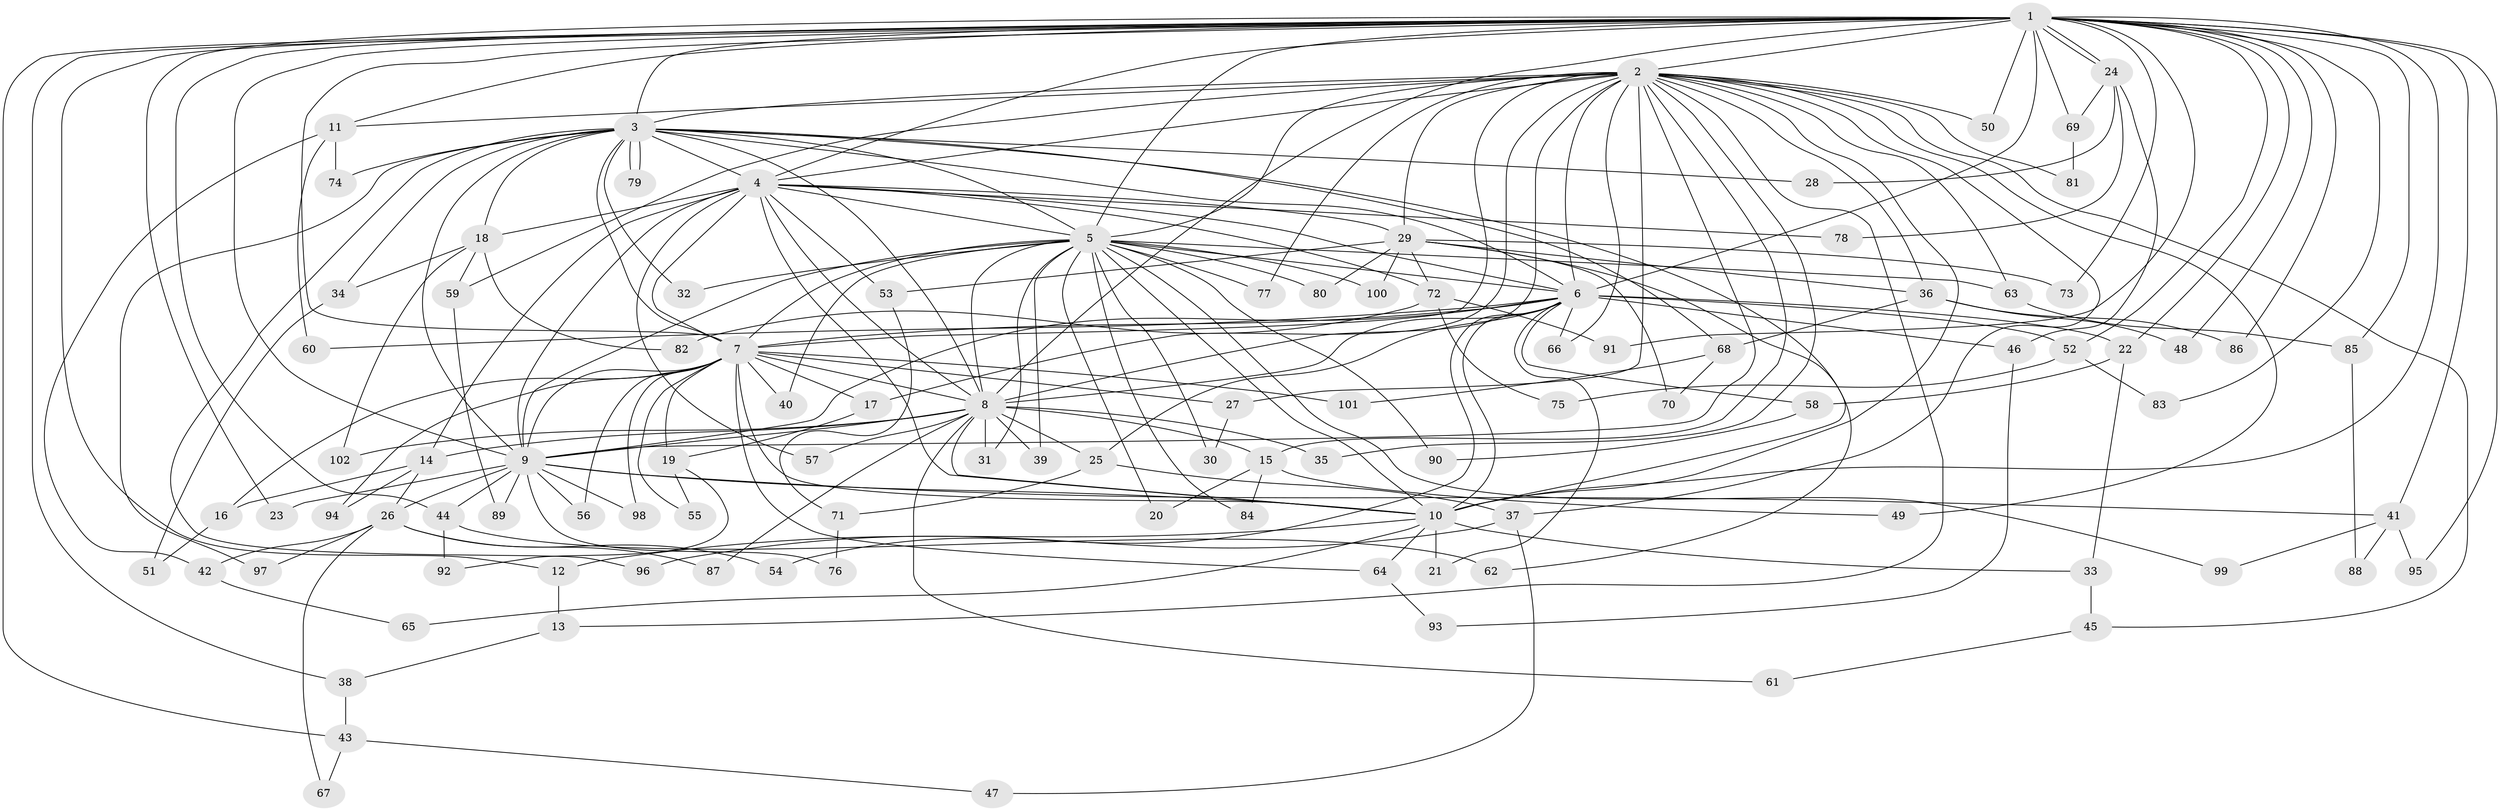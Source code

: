 // Generated by graph-tools (version 1.1) at 2025/49/03/09/25 03:49:42]
// undirected, 102 vertices, 229 edges
graph export_dot {
graph [start="1"]
  node [color=gray90,style=filled];
  1;
  2;
  3;
  4;
  5;
  6;
  7;
  8;
  9;
  10;
  11;
  12;
  13;
  14;
  15;
  16;
  17;
  18;
  19;
  20;
  21;
  22;
  23;
  24;
  25;
  26;
  27;
  28;
  29;
  30;
  31;
  32;
  33;
  34;
  35;
  36;
  37;
  38;
  39;
  40;
  41;
  42;
  43;
  44;
  45;
  46;
  47;
  48;
  49;
  50;
  51;
  52;
  53;
  54;
  55;
  56;
  57;
  58;
  59;
  60;
  61;
  62;
  63;
  64;
  65;
  66;
  67;
  68;
  69;
  70;
  71;
  72;
  73;
  74;
  75;
  76;
  77;
  78;
  79;
  80;
  81;
  82;
  83;
  84;
  85;
  86;
  87;
  88;
  89;
  90;
  91;
  92;
  93;
  94;
  95;
  96;
  97;
  98;
  99;
  100;
  101;
  102;
  1 -- 2;
  1 -- 3;
  1 -- 4;
  1 -- 5;
  1 -- 6;
  1 -- 7;
  1 -- 8;
  1 -- 9;
  1 -- 10;
  1 -- 11;
  1 -- 12;
  1 -- 22;
  1 -- 23;
  1 -- 24;
  1 -- 24;
  1 -- 38;
  1 -- 41;
  1 -- 43;
  1 -- 44;
  1 -- 48;
  1 -- 50;
  1 -- 52;
  1 -- 69;
  1 -- 73;
  1 -- 83;
  1 -- 85;
  1 -- 86;
  1 -- 91;
  1 -- 95;
  2 -- 3;
  2 -- 4;
  2 -- 5;
  2 -- 6;
  2 -- 7;
  2 -- 8;
  2 -- 9;
  2 -- 10;
  2 -- 11;
  2 -- 13;
  2 -- 15;
  2 -- 17;
  2 -- 27;
  2 -- 29;
  2 -- 35;
  2 -- 36;
  2 -- 37;
  2 -- 45;
  2 -- 49;
  2 -- 50;
  2 -- 59;
  2 -- 63;
  2 -- 66;
  2 -- 77;
  2 -- 81;
  3 -- 4;
  3 -- 5;
  3 -- 6;
  3 -- 7;
  3 -- 8;
  3 -- 9;
  3 -- 10;
  3 -- 18;
  3 -- 28;
  3 -- 32;
  3 -- 34;
  3 -- 68;
  3 -- 74;
  3 -- 79;
  3 -- 79;
  3 -- 96;
  3 -- 97;
  4 -- 5;
  4 -- 6;
  4 -- 7;
  4 -- 8;
  4 -- 9;
  4 -- 10;
  4 -- 14;
  4 -- 18;
  4 -- 29;
  4 -- 53;
  4 -- 57;
  4 -- 72;
  4 -- 78;
  5 -- 6;
  5 -- 7;
  5 -- 8;
  5 -- 9;
  5 -- 10;
  5 -- 20;
  5 -- 30;
  5 -- 31;
  5 -- 32;
  5 -- 39;
  5 -- 40;
  5 -- 63;
  5 -- 77;
  5 -- 80;
  5 -- 84;
  5 -- 90;
  5 -- 99;
  5 -- 100;
  6 -- 7;
  6 -- 8;
  6 -- 9;
  6 -- 10;
  6 -- 21;
  6 -- 22;
  6 -- 25;
  6 -- 46;
  6 -- 52;
  6 -- 54;
  6 -- 58;
  6 -- 60;
  6 -- 66;
  7 -- 8;
  7 -- 9;
  7 -- 10;
  7 -- 16;
  7 -- 17;
  7 -- 19;
  7 -- 27;
  7 -- 40;
  7 -- 55;
  7 -- 56;
  7 -- 64;
  7 -- 94;
  7 -- 98;
  7 -- 101;
  8 -- 9;
  8 -- 10;
  8 -- 14;
  8 -- 15;
  8 -- 25;
  8 -- 31;
  8 -- 35;
  8 -- 39;
  8 -- 57;
  8 -- 61;
  8 -- 87;
  8 -- 102;
  9 -- 10;
  9 -- 23;
  9 -- 26;
  9 -- 41;
  9 -- 44;
  9 -- 56;
  9 -- 76;
  9 -- 89;
  9 -- 98;
  10 -- 12;
  10 -- 21;
  10 -- 33;
  10 -- 64;
  10 -- 65;
  11 -- 42;
  11 -- 60;
  11 -- 74;
  12 -- 13;
  13 -- 38;
  14 -- 16;
  14 -- 26;
  14 -- 94;
  15 -- 20;
  15 -- 49;
  15 -- 84;
  16 -- 51;
  17 -- 19;
  18 -- 34;
  18 -- 59;
  18 -- 82;
  18 -- 102;
  19 -- 55;
  19 -- 92;
  22 -- 33;
  22 -- 58;
  24 -- 28;
  24 -- 46;
  24 -- 69;
  24 -- 78;
  25 -- 37;
  25 -- 71;
  26 -- 42;
  26 -- 54;
  26 -- 67;
  26 -- 87;
  26 -- 97;
  27 -- 30;
  29 -- 36;
  29 -- 53;
  29 -- 62;
  29 -- 70;
  29 -- 72;
  29 -- 73;
  29 -- 80;
  29 -- 100;
  33 -- 45;
  34 -- 51;
  36 -- 48;
  36 -- 68;
  36 -- 86;
  37 -- 47;
  37 -- 96;
  38 -- 43;
  41 -- 88;
  41 -- 95;
  41 -- 99;
  42 -- 65;
  43 -- 47;
  43 -- 67;
  44 -- 62;
  44 -- 92;
  45 -- 61;
  46 -- 93;
  52 -- 75;
  52 -- 83;
  53 -- 71;
  58 -- 90;
  59 -- 89;
  63 -- 85;
  64 -- 93;
  68 -- 70;
  68 -- 101;
  69 -- 81;
  71 -- 76;
  72 -- 75;
  72 -- 82;
  72 -- 91;
  85 -- 88;
}
